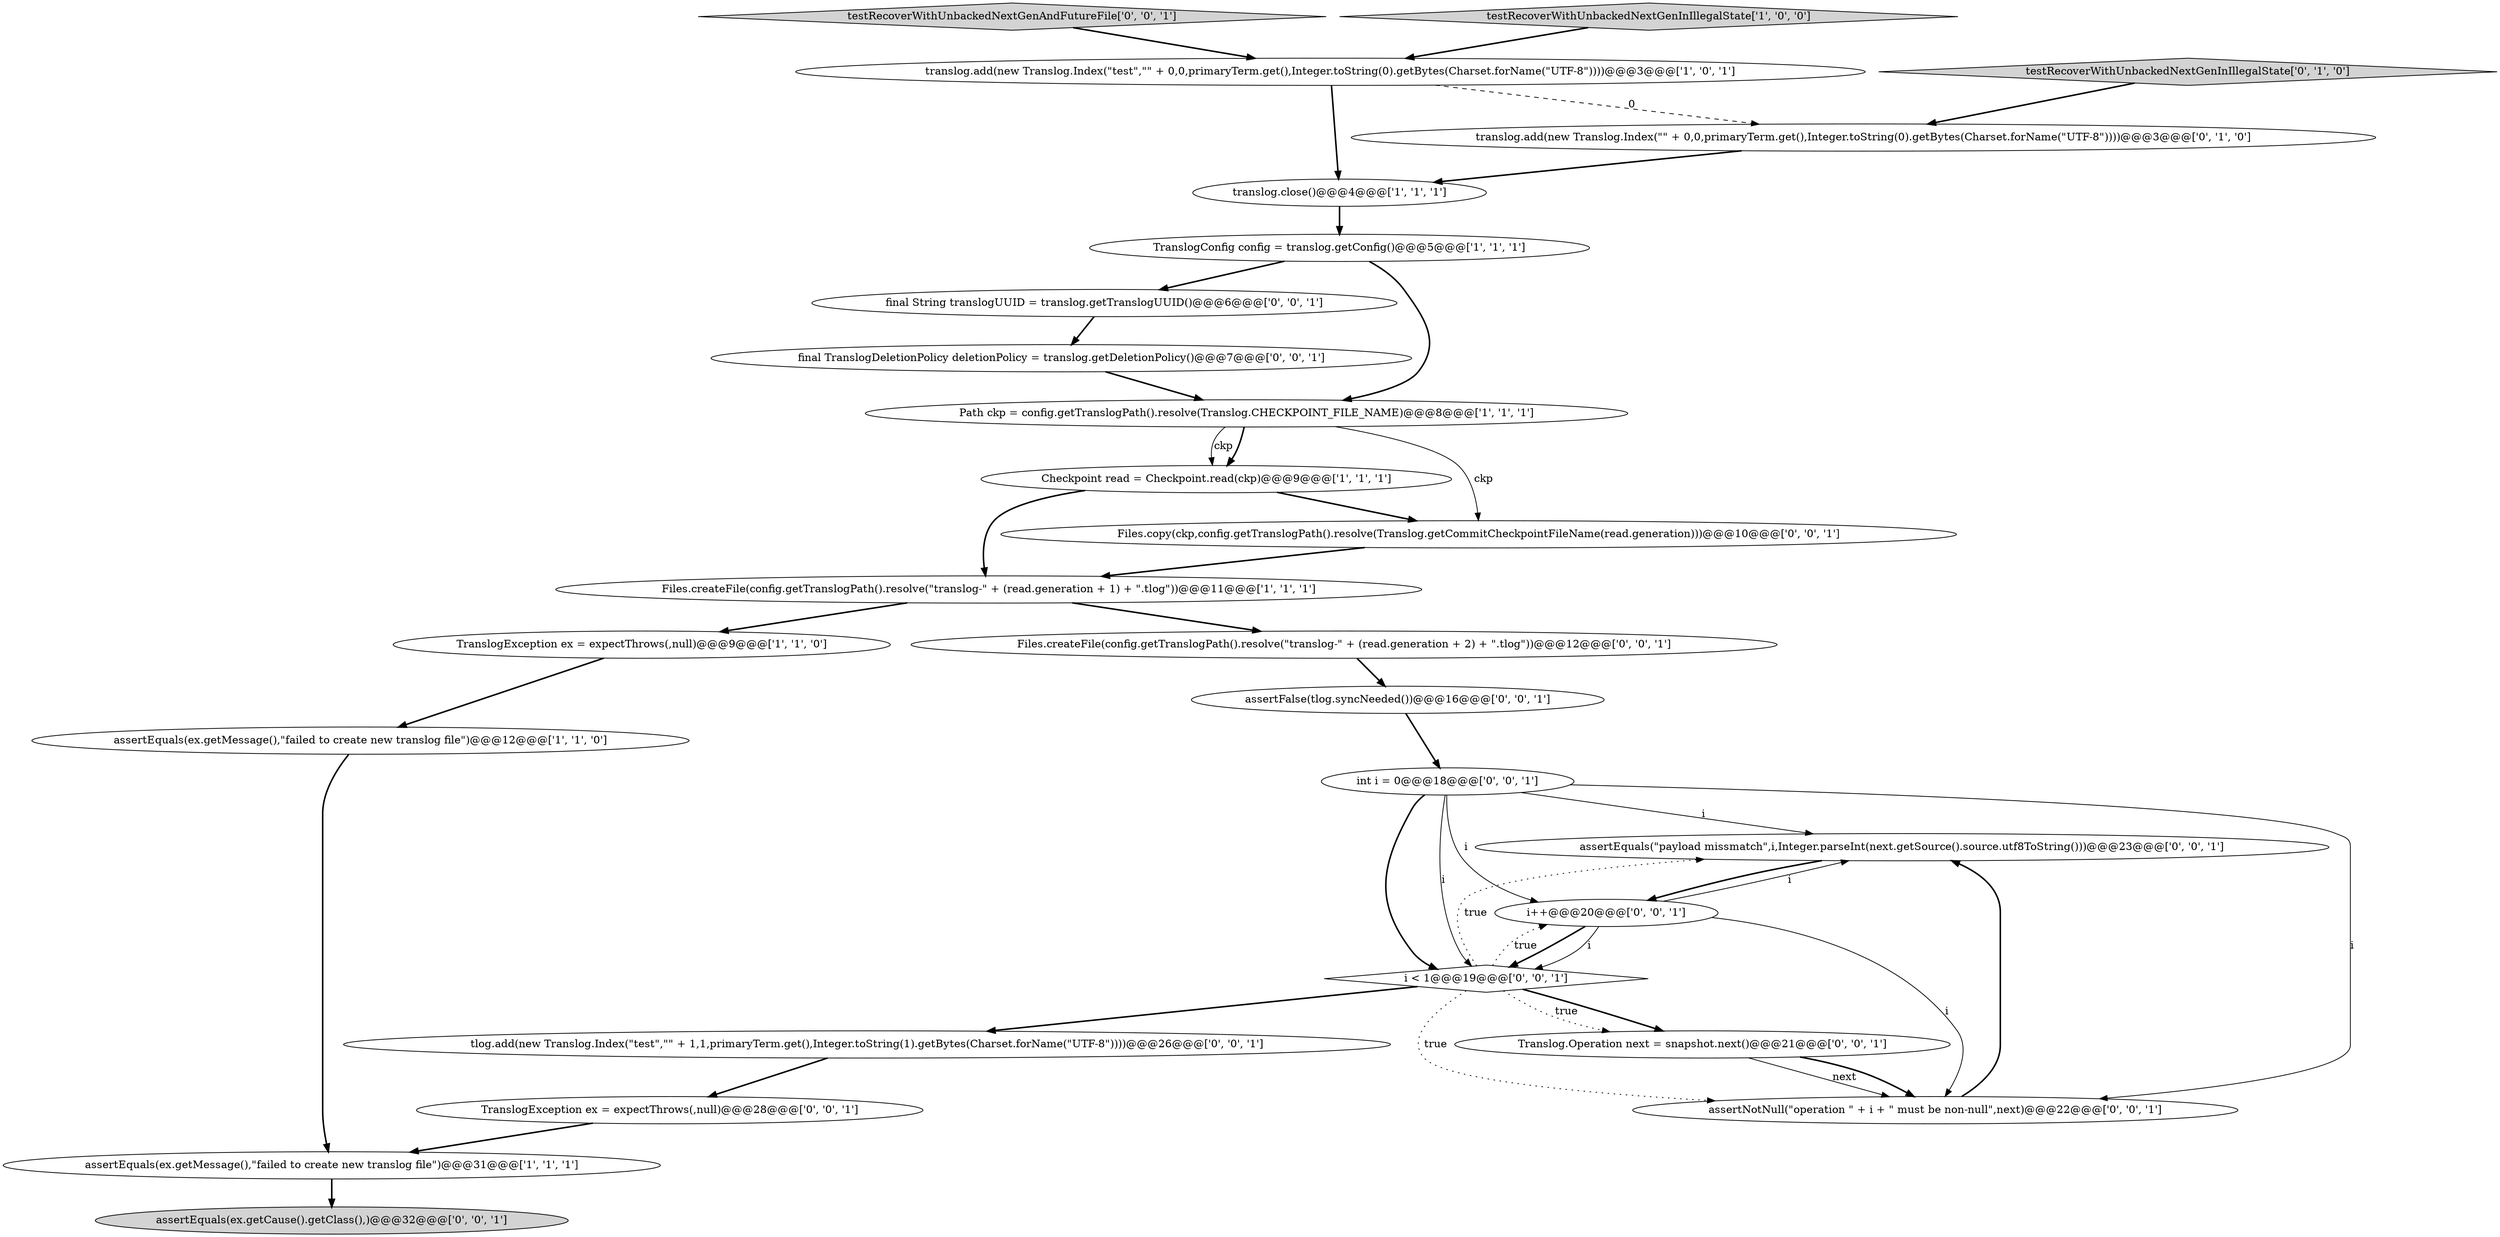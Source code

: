 digraph {
26 [style = filled, label = "assertEquals(\"payload missmatch\",i,Integer.parseInt(next.getSource().source.utf8ToString()))@@@23@@@['0', '0', '1']", fillcolor = white, shape = ellipse image = "AAA0AAABBB3BBB"];
1 [style = filled, label = "Checkpoint read = Checkpoint.read(ckp)@@@9@@@['1', '1', '1']", fillcolor = white, shape = ellipse image = "AAA0AAABBB1BBB"];
3 [style = filled, label = "Path ckp = config.getTranslogPath().resolve(Translog.CHECKPOINT_FILE_NAME)@@@8@@@['1', '1', '1']", fillcolor = white, shape = ellipse image = "AAA0AAABBB1BBB"];
23 [style = filled, label = "Files.copy(ckp,config.getTranslogPath().resolve(Translog.getCommitCheckpointFileName(read.generation)))@@@10@@@['0', '0', '1']", fillcolor = white, shape = ellipse image = "AAA0AAABBB3BBB"];
16 [style = filled, label = "i < 1@@@19@@@['0', '0', '1']", fillcolor = white, shape = diamond image = "AAA0AAABBB3BBB"];
13 [style = filled, label = "final TranslogDeletionPolicy deletionPolicy = translog.getDeletionPolicy()@@@7@@@['0', '0', '1']", fillcolor = white, shape = ellipse image = "AAA0AAABBB3BBB"];
9 [style = filled, label = "assertEquals(ex.getMessage(),\"failed to create new translog file\")@@@12@@@['1', '1', '0']", fillcolor = white, shape = ellipse image = "AAA0AAABBB1BBB"];
6 [style = filled, label = "assertEquals(ex.getMessage(),\"failed to create new translog file\")@@@31@@@['1', '1', '1']", fillcolor = white, shape = ellipse image = "AAA0AAABBB1BBB"];
25 [style = filled, label = "i++@@@20@@@['0', '0', '1']", fillcolor = white, shape = ellipse image = "AAA0AAABBB3BBB"];
4 [style = filled, label = "translog.add(new Translog.Index(\"test\",\"\" + 0,0,primaryTerm.get(),Integer.toString(0).getBytes(Charset.forName(\"UTF-8\"))))@@@3@@@['1', '0', '1']", fillcolor = white, shape = ellipse image = "AAA0AAABBB1BBB"];
20 [style = filled, label = "TranslogException ex = expectThrows(,null)@@@28@@@['0', '0', '1']", fillcolor = white, shape = ellipse image = "AAA0AAABBB3BBB"];
2 [style = filled, label = "TranslogConfig config = translog.getConfig()@@@5@@@['1', '1', '1']", fillcolor = white, shape = ellipse image = "AAA0AAABBB1BBB"];
12 [style = filled, label = "final String translogUUID = translog.getTranslogUUID()@@@6@@@['0', '0', '1']", fillcolor = white, shape = ellipse image = "AAA0AAABBB3BBB"];
18 [style = filled, label = "tlog.add(new Translog.Index(\"test\",\"\" + 1,1,primaryTerm.get(),Integer.toString(1).getBytes(Charset.forName(\"UTF-8\"))))@@@26@@@['0', '0', '1']", fillcolor = white, shape = ellipse image = "AAA0AAABBB3BBB"];
10 [style = filled, label = "translog.add(new Translog.Index(\"\" + 0,0,primaryTerm.get(),Integer.toString(0).getBytes(Charset.forName(\"UTF-8\"))))@@@3@@@['0', '1', '0']", fillcolor = white, shape = ellipse image = "AAA1AAABBB2BBB"];
11 [style = filled, label = "testRecoverWithUnbackedNextGenInIllegalState['0', '1', '0']", fillcolor = lightgray, shape = diamond image = "AAA0AAABBB2BBB"];
22 [style = filled, label = "testRecoverWithUnbackedNextGenAndFutureFile['0', '0', '1']", fillcolor = lightgray, shape = diamond image = "AAA0AAABBB3BBB"];
15 [style = filled, label = "int i = 0@@@18@@@['0', '0', '1']", fillcolor = white, shape = ellipse image = "AAA0AAABBB3BBB"];
8 [style = filled, label = "Files.createFile(config.getTranslogPath().resolve(\"translog-\" + (read.generation + 1) + \".tlog\"))@@@11@@@['1', '1', '1']", fillcolor = white, shape = ellipse image = "AAA0AAABBB1BBB"];
19 [style = filled, label = "assertNotNull(\"operation \" + i + \" must be non-null\",next)@@@22@@@['0', '0', '1']", fillcolor = white, shape = ellipse image = "AAA0AAABBB3BBB"];
0 [style = filled, label = "testRecoverWithUnbackedNextGenInIllegalState['1', '0', '0']", fillcolor = lightgray, shape = diamond image = "AAA0AAABBB1BBB"];
7 [style = filled, label = "TranslogException ex = expectThrows(,null)@@@9@@@['1', '1', '0']", fillcolor = white, shape = ellipse image = "AAA0AAABBB1BBB"];
14 [style = filled, label = "assertEquals(ex.getCause().getClass(),)@@@32@@@['0', '0', '1']", fillcolor = lightgray, shape = ellipse image = "AAA0AAABBB3BBB"];
5 [style = filled, label = "translog.close()@@@4@@@['1', '1', '1']", fillcolor = white, shape = ellipse image = "AAA0AAABBB1BBB"];
21 [style = filled, label = "assertFalse(tlog.syncNeeded())@@@16@@@['0', '0', '1']", fillcolor = white, shape = ellipse image = "AAA0AAABBB3BBB"];
24 [style = filled, label = "Files.createFile(config.getTranslogPath().resolve(\"translog-\" + (read.generation + 2) + \".tlog\"))@@@12@@@['0', '0', '1']", fillcolor = white, shape = ellipse image = "AAA0AAABBB3BBB"];
17 [style = filled, label = "Translog.Operation next = snapshot.next()@@@21@@@['0', '0', '1']", fillcolor = white, shape = ellipse image = "AAA0AAABBB3BBB"];
5->2 [style = bold, label=""];
24->21 [style = bold, label=""];
0->4 [style = bold, label=""];
18->20 [style = bold, label=""];
15->19 [style = solid, label="i"];
17->19 [style = solid, label="next"];
20->6 [style = bold, label=""];
21->15 [style = bold, label=""];
25->16 [style = solid, label="i"];
7->9 [style = bold, label=""];
16->18 [style = bold, label=""];
17->19 [style = bold, label=""];
4->5 [style = bold, label=""];
4->10 [style = dashed, label="0"];
1->8 [style = bold, label=""];
1->23 [style = bold, label=""];
15->25 [style = solid, label="i"];
3->1 [style = bold, label=""];
12->13 [style = bold, label=""];
9->6 [style = bold, label=""];
2->3 [style = bold, label=""];
3->23 [style = solid, label="ckp"];
26->25 [style = bold, label=""];
15->26 [style = solid, label="i"];
11->10 [style = bold, label=""];
25->16 [style = bold, label=""];
6->14 [style = bold, label=""];
25->26 [style = solid, label="i"];
23->8 [style = bold, label=""];
19->26 [style = bold, label=""];
15->16 [style = bold, label=""];
22->4 [style = bold, label=""];
3->1 [style = solid, label="ckp"];
13->3 [style = bold, label=""];
8->7 [style = bold, label=""];
16->25 [style = dotted, label="true"];
25->19 [style = solid, label="i"];
16->17 [style = bold, label=""];
8->24 [style = bold, label=""];
16->26 [style = dotted, label="true"];
16->17 [style = dotted, label="true"];
15->16 [style = solid, label="i"];
10->5 [style = bold, label=""];
2->12 [style = bold, label=""];
16->19 [style = dotted, label="true"];
}
